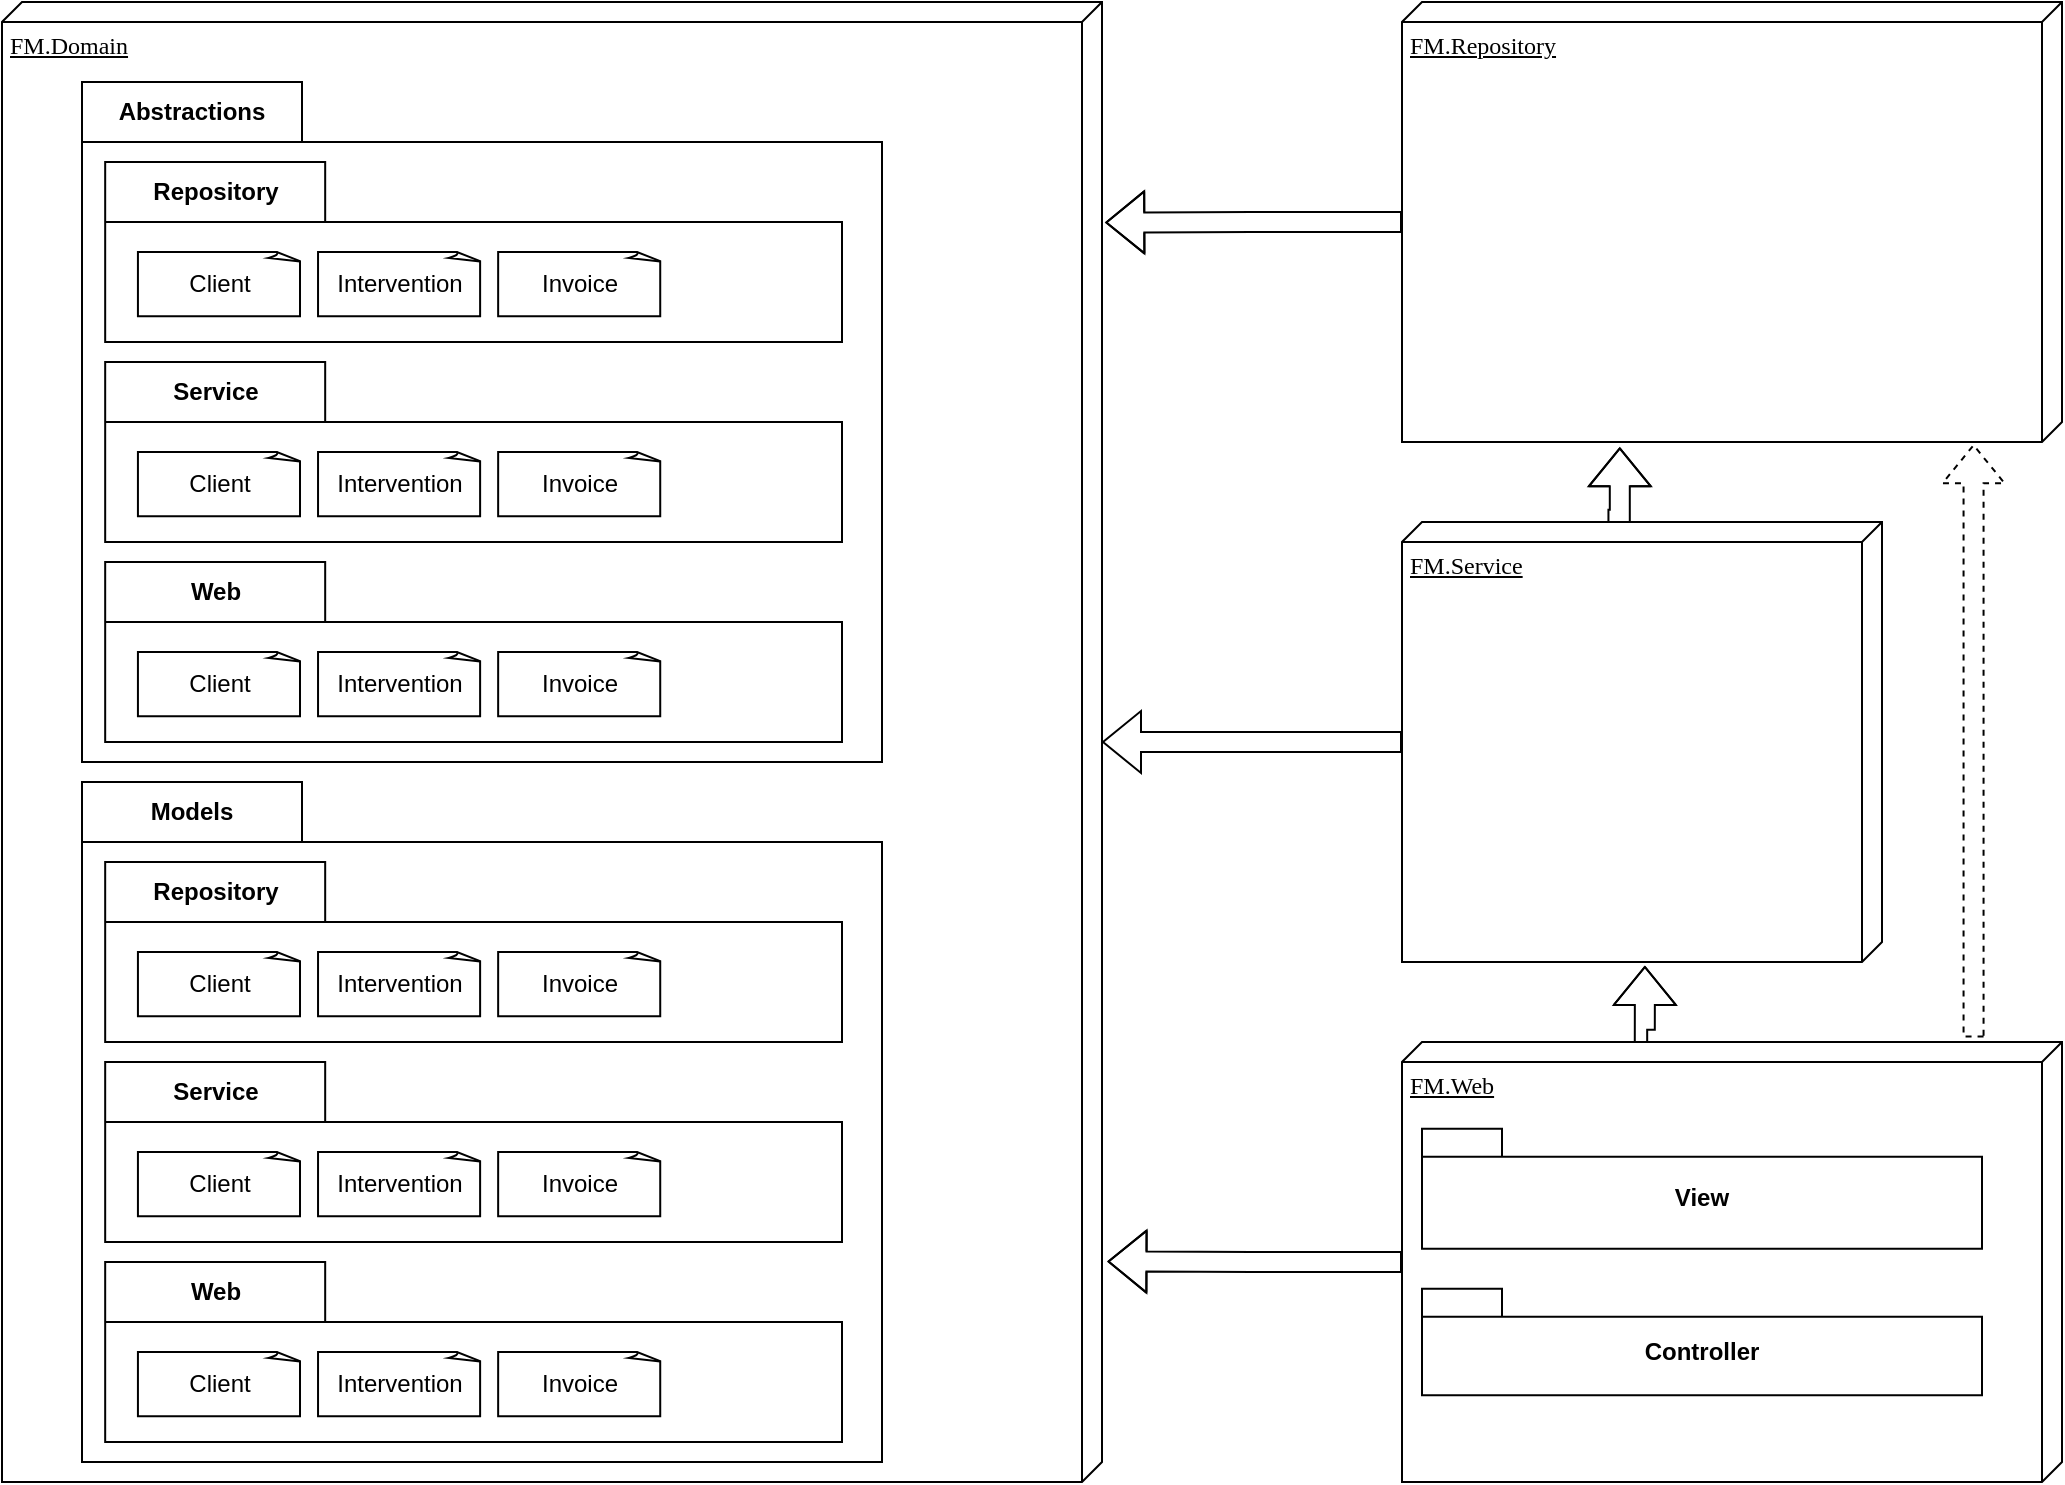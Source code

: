 <mxfile version="21.6.8" type="device">
  <diagram name="Page-1" id="5f0bae14-7c28-e335-631c-24af17079c00">
    <mxGraphModel dx="1195" dy="628" grid="1" gridSize="10" guides="1" tooltips="1" connect="1" arrows="1" fold="1" page="1" pageScale="1" pageWidth="1100" pageHeight="850" background="none" math="0" shadow="0">
      <root>
        <mxCell id="0" />
        <mxCell id="1" parent="0" />
        <mxCell id="39150e848f15840c-1" value="FM.Domain" style="verticalAlign=top;align=left;spacingTop=8;spacingLeft=2;spacingRight=12;shape=cube;size=10;direction=south;fontStyle=4;html=1;rounded=0;shadow=0;comic=0;labelBackgroundColor=none;strokeWidth=1;fontFamily=Verdana;fontSize=12" parent="1" vertex="1">
          <mxGeometry x="30" y="20" width="550" height="740" as="geometry" />
        </mxCell>
        <mxCell id="Osu4Qola3e7xnFOyFixS-4" value="" style="edgeStyle=orthogonalEdgeStyle;rounded=0;orthogonalLoop=1;jettySize=auto;html=1;shape=flexArrow;entryX=0.149;entryY=-0.003;entryDx=0;entryDy=0;entryPerimeter=0;" edge="1" parent="1" source="39150e848f15840c-2" target="39150e848f15840c-1">
          <mxGeometry relative="1" as="geometry">
            <mxPoint x="370" y="130" as="targetPoint" />
          </mxGeometry>
        </mxCell>
        <mxCell id="39150e848f15840c-2" value="FM.Repository" style="verticalAlign=top;align=left;spacingTop=8;spacingLeft=2;spacingRight=12;shape=cube;size=10;direction=south;fontStyle=4;html=1;rounded=0;shadow=0;comic=0;labelBackgroundColor=none;strokeWidth=1;fontFamily=Verdana;fontSize=12" parent="1" vertex="1">
          <mxGeometry x="730" y="20" width="330" height="220" as="geometry" />
        </mxCell>
        <mxCell id="Osu4Qola3e7xnFOyFixS-3" style="edgeStyle=orthogonalEdgeStyle;rounded=0;orthogonalLoop=1;jettySize=auto;html=1;exitX=-0.005;exitY=0.572;exitDx=0;exitDy=0;exitPerimeter=0;entryX=1.012;entryY=0.67;entryDx=0;entryDy=0;entryPerimeter=0;shape=flexArrow;" edge="1" parent="1" source="39150e848f15840c-3" target="39150e848f15840c-2">
          <mxGeometry relative="1" as="geometry" />
        </mxCell>
        <mxCell id="Osu4Qola3e7xnFOyFixS-5" value="" style="edgeStyle=orthogonalEdgeStyle;rounded=0;orthogonalLoop=1;jettySize=auto;html=1;shape=flexArrow;" edge="1" parent="1" source="39150e848f15840c-3" target="39150e848f15840c-1">
          <mxGeometry relative="1" as="geometry" />
        </mxCell>
        <mxCell id="39150e848f15840c-3" value="FM.Service" style="verticalAlign=top;align=left;spacingTop=8;spacingLeft=2;spacingRight=12;shape=cube;size=10;direction=south;fontStyle=4;html=1;rounded=0;shadow=0;comic=0;labelBackgroundColor=none;strokeWidth=1;fontFamily=Verdana;fontSize=12" parent="1" vertex="1">
          <mxGeometry x="730" y="280" width="240" height="220" as="geometry" />
        </mxCell>
        <mxCell id="Osu4Qola3e7xnFOyFixS-2" style="edgeStyle=orthogonalEdgeStyle;rounded=0;orthogonalLoop=1;jettySize=auto;html=1;exitX=-0.005;exitY=0.627;exitDx=0;exitDy=0;exitPerimeter=0;entryX=1.009;entryY=0.494;entryDx=0;entryDy=0;entryPerimeter=0;shape=flexArrow;" edge="1" parent="1" source="Osu4Qola3e7xnFOyFixS-1" target="39150e848f15840c-3">
          <mxGeometry relative="1" as="geometry" />
        </mxCell>
        <mxCell id="Osu4Qola3e7xnFOyFixS-6" value="" style="edgeStyle=orthogonalEdgeStyle;rounded=0;orthogonalLoop=1;jettySize=auto;html=1;shape=flexArrow;entryX=0.851;entryY=-0.005;entryDx=0;entryDy=0;entryPerimeter=0;" edge="1" parent="1" source="Osu4Qola3e7xnFOyFixS-1" target="39150e848f15840c-1">
          <mxGeometry relative="1" as="geometry" />
        </mxCell>
        <mxCell id="Osu4Qola3e7xnFOyFixS-24" style="edgeStyle=orthogonalEdgeStyle;rounded=0;orthogonalLoop=1;jettySize=auto;html=1;entryX=1.005;entryY=0.134;entryDx=0;entryDy=0;entryPerimeter=0;shape=flexArrow;exitX=-0.01;exitY=0.134;exitDx=0;exitDy=0;exitPerimeter=0;dashed=1;" edge="1" parent="1" source="Osu4Qola3e7xnFOyFixS-1" target="39150e848f15840c-2">
          <mxGeometry relative="1" as="geometry" />
        </mxCell>
        <mxCell id="Osu4Qola3e7xnFOyFixS-1" value="FM.Web" style="verticalAlign=top;align=left;spacingTop=8;spacingLeft=2;spacingRight=12;shape=cube;size=10;direction=south;fontStyle=4;html=1;rounded=0;shadow=0;comic=0;labelBackgroundColor=none;strokeWidth=1;fontFamily=Verdana;fontSize=12" vertex="1" parent="1">
          <mxGeometry x="730" y="540" width="330" height="220" as="geometry" />
        </mxCell>
        <mxCell id="Osu4Qola3e7xnFOyFixS-9" value="Abstractions" style="shape=folder;fontStyle=1;tabWidth=110;tabHeight=30;tabPosition=left;html=1;boundedLbl=1;labelInHeader=1;container=1;collapsible=0;whiteSpace=wrap;" vertex="1" parent="1">
          <mxGeometry x="70" y="60" width="400" height="340" as="geometry" />
        </mxCell>
        <mxCell id="Osu4Qola3e7xnFOyFixS-10" value="" style="html=1;strokeColor=none;resizeWidth=1;resizeHeight=1;fillColor=none;part=1;connectable=0;allowArrows=0;deletable=0;whiteSpace=wrap;" vertex="1" parent="Osu4Qola3e7xnFOyFixS-9">
          <mxGeometry width="260.87" height="196" relative="1" as="geometry">
            <mxPoint y="30" as="offset" />
          </mxGeometry>
        </mxCell>
        <mxCell id="Osu4Qola3e7xnFOyFixS-27" value="Repository" style="shape=folder;fontStyle=1;tabWidth=110;tabHeight=30;tabPosition=left;html=1;boundedLbl=1;labelInHeader=1;container=1;collapsible=0;whiteSpace=wrap;" vertex="1" parent="Osu4Qola3e7xnFOyFixS-9">
          <mxGeometry x="11.59" y="40" width="368.41" height="90" as="geometry" />
        </mxCell>
        <mxCell id="Osu4Qola3e7xnFOyFixS-28" value="" style="html=1;strokeColor=none;resizeWidth=1;resizeHeight=1;fillColor=none;part=1;connectable=0;allowArrows=0;deletable=0;whiteSpace=wrap;" vertex="1" parent="Osu4Qola3e7xnFOyFixS-27">
          <mxGeometry width="368.41" height="50" relative="1" as="geometry">
            <mxPoint y="30" as="offset" />
          </mxGeometry>
        </mxCell>
        <mxCell id="Osu4Qola3e7xnFOyFixS-32" value="Client" style="whiteSpace=wrap;html=1;shape=mxgraph.basic.document" vertex="1" parent="Osu4Qola3e7xnFOyFixS-27">
          <mxGeometry x="16.374" y="45.004" width="81.869" height="32.143" as="geometry" />
        </mxCell>
        <mxCell id="Osu4Qola3e7xnFOyFixS-34" value="Intervention" style="whiteSpace=wrap;html=1;shape=mxgraph.basic.document" vertex="1" parent="Osu4Qola3e7xnFOyFixS-27">
          <mxGeometry x="106.43" y="45.004" width="81.869" height="32.143" as="geometry" />
        </mxCell>
        <mxCell id="Osu4Qola3e7xnFOyFixS-35" value="Invoice" style="whiteSpace=wrap;html=1;shape=mxgraph.basic.document" vertex="1" parent="Osu4Qola3e7xnFOyFixS-27">
          <mxGeometry x="196.485" y="45.004" width="81.869" height="32.143" as="geometry" />
        </mxCell>
        <mxCell id="Osu4Qola3e7xnFOyFixS-36" value="Service" style="shape=folder;fontStyle=1;tabWidth=110;tabHeight=30;tabPosition=left;html=1;boundedLbl=1;labelInHeader=1;container=1;collapsible=0;whiteSpace=wrap;" vertex="1" parent="Osu4Qola3e7xnFOyFixS-9">
          <mxGeometry x="11.59" y="140" width="368.41" height="90" as="geometry" />
        </mxCell>
        <mxCell id="Osu4Qola3e7xnFOyFixS-37" value="" style="html=1;strokeColor=none;resizeWidth=1;resizeHeight=1;fillColor=none;part=1;connectable=0;allowArrows=0;deletable=0;whiteSpace=wrap;" vertex="1" parent="Osu4Qola3e7xnFOyFixS-36">
          <mxGeometry width="368.41" height="50" relative="1" as="geometry">
            <mxPoint y="30" as="offset" />
          </mxGeometry>
        </mxCell>
        <mxCell id="Osu4Qola3e7xnFOyFixS-38" value="Client" style="whiteSpace=wrap;html=1;shape=mxgraph.basic.document" vertex="1" parent="Osu4Qola3e7xnFOyFixS-36">
          <mxGeometry x="16.374" y="45.004" width="81.869" height="32.143" as="geometry" />
        </mxCell>
        <mxCell id="Osu4Qola3e7xnFOyFixS-39" value="Intervention" style="whiteSpace=wrap;html=1;shape=mxgraph.basic.document" vertex="1" parent="Osu4Qola3e7xnFOyFixS-36">
          <mxGeometry x="106.43" y="45.004" width="81.869" height="32.143" as="geometry" />
        </mxCell>
        <mxCell id="Osu4Qola3e7xnFOyFixS-40" value="Invoice" style="whiteSpace=wrap;html=1;shape=mxgraph.basic.document" vertex="1" parent="Osu4Qola3e7xnFOyFixS-36">
          <mxGeometry x="196.485" y="45.004" width="81.869" height="32.143" as="geometry" />
        </mxCell>
        <mxCell id="Osu4Qola3e7xnFOyFixS-41" value="Web" style="shape=folder;fontStyle=1;tabWidth=110;tabHeight=30;tabPosition=left;html=1;boundedLbl=1;labelInHeader=1;container=1;collapsible=0;whiteSpace=wrap;" vertex="1" parent="Osu4Qola3e7xnFOyFixS-9">
          <mxGeometry x="11.59" y="240" width="368.41" height="90" as="geometry" />
        </mxCell>
        <mxCell id="Osu4Qola3e7xnFOyFixS-42" value="" style="html=1;strokeColor=none;resizeWidth=1;resizeHeight=1;fillColor=none;part=1;connectable=0;allowArrows=0;deletable=0;whiteSpace=wrap;" vertex="1" parent="Osu4Qola3e7xnFOyFixS-41">
          <mxGeometry width="368.41" height="50" relative="1" as="geometry">
            <mxPoint y="30" as="offset" />
          </mxGeometry>
        </mxCell>
        <mxCell id="Osu4Qola3e7xnFOyFixS-43" value="Client" style="whiteSpace=wrap;html=1;shape=mxgraph.basic.document" vertex="1" parent="Osu4Qola3e7xnFOyFixS-41">
          <mxGeometry x="16.374" y="45.004" width="81.869" height="32.143" as="geometry" />
        </mxCell>
        <mxCell id="Osu4Qola3e7xnFOyFixS-44" value="Intervention" style="whiteSpace=wrap;html=1;shape=mxgraph.basic.document" vertex="1" parent="Osu4Qola3e7xnFOyFixS-41">
          <mxGeometry x="106.43" y="45.004" width="81.869" height="32.143" as="geometry" />
        </mxCell>
        <mxCell id="Osu4Qola3e7xnFOyFixS-45" value="Invoice" style="whiteSpace=wrap;html=1;shape=mxgraph.basic.document" vertex="1" parent="Osu4Qola3e7xnFOyFixS-41">
          <mxGeometry x="196.485" y="45.004" width="81.869" height="32.143" as="geometry" />
        </mxCell>
        <mxCell id="Osu4Qola3e7xnFOyFixS-25" value="View" style="shape=folder;fontStyle=1;spacingTop=10;tabWidth=40;tabHeight=14;tabPosition=left;html=1;whiteSpace=wrap;" vertex="1" parent="1">
          <mxGeometry x="740" y="583.33" width="280" height="60" as="geometry" />
        </mxCell>
        <mxCell id="Osu4Qola3e7xnFOyFixS-26" value="Controller" style="shape=folder;fontStyle=1;spacingTop=10;tabWidth=40;tabHeight=14;tabPosition=left;html=1;whiteSpace=wrap;" vertex="1" parent="1">
          <mxGeometry x="740" y="663.33" width="280" height="53.33" as="geometry" />
        </mxCell>
        <mxCell id="Osu4Qola3e7xnFOyFixS-76" value="Models" style="shape=folder;fontStyle=1;tabWidth=110;tabHeight=30;tabPosition=left;html=1;boundedLbl=1;labelInHeader=1;container=1;collapsible=0;whiteSpace=wrap;" vertex="1" parent="1">
          <mxGeometry x="70" y="410" width="400" height="340" as="geometry" />
        </mxCell>
        <mxCell id="Osu4Qola3e7xnFOyFixS-77" value="" style="html=1;strokeColor=none;resizeWidth=1;resizeHeight=1;fillColor=none;part=1;connectable=0;allowArrows=0;deletable=0;whiteSpace=wrap;" vertex="1" parent="Osu4Qola3e7xnFOyFixS-76">
          <mxGeometry width="260.87" height="196" relative="1" as="geometry">
            <mxPoint y="30" as="offset" />
          </mxGeometry>
        </mxCell>
        <mxCell id="Osu4Qola3e7xnFOyFixS-78" value="Repository" style="shape=folder;fontStyle=1;tabWidth=110;tabHeight=30;tabPosition=left;html=1;boundedLbl=1;labelInHeader=1;container=1;collapsible=0;whiteSpace=wrap;" vertex="1" parent="Osu4Qola3e7xnFOyFixS-76">
          <mxGeometry x="11.59" y="40" width="368.41" height="90" as="geometry" />
        </mxCell>
        <mxCell id="Osu4Qola3e7xnFOyFixS-79" value="" style="html=1;strokeColor=none;resizeWidth=1;resizeHeight=1;fillColor=none;part=1;connectable=0;allowArrows=0;deletable=0;whiteSpace=wrap;" vertex="1" parent="Osu4Qola3e7xnFOyFixS-78">
          <mxGeometry width="368.41" height="50" relative="1" as="geometry">
            <mxPoint y="30" as="offset" />
          </mxGeometry>
        </mxCell>
        <mxCell id="Osu4Qola3e7xnFOyFixS-80" value="Client" style="whiteSpace=wrap;html=1;shape=mxgraph.basic.document" vertex="1" parent="Osu4Qola3e7xnFOyFixS-78">
          <mxGeometry x="16.374" y="45.004" width="81.869" height="32.143" as="geometry" />
        </mxCell>
        <mxCell id="Osu4Qola3e7xnFOyFixS-81" value="Intervention" style="whiteSpace=wrap;html=1;shape=mxgraph.basic.document" vertex="1" parent="Osu4Qola3e7xnFOyFixS-78">
          <mxGeometry x="106.43" y="45.004" width="81.869" height="32.143" as="geometry" />
        </mxCell>
        <mxCell id="Osu4Qola3e7xnFOyFixS-82" value="Invoice" style="whiteSpace=wrap;html=1;shape=mxgraph.basic.document" vertex="1" parent="Osu4Qola3e7xnFOyFixS-78">
          <mxGeometry x="196.485" y="45.004" width="81.869" height="32.143" as="geometry" />
        </mxCell>
        <mxCell id="Osu4Qola3e7xnFOyFixS-83" value="Service" style="shape=folder;fontStyle=1;tabWidth=110;tabHeight=30;tabPosition=left;html=1;boundedLbl=1;labelInHeader=1;container=1;collapsible=0;whiteSpace=wrap;" vertex="1" parent="Osu4Qola3e7xnFOyFixS-76">
          <mxGeometry x="11.59" y="140" width="368.41" height="90" as="geometry" />
        </mxCell>
        <mxCell id="Osu4Qola3e7xnFOyFixS-84" value="" style="html=1;strokeColor=none;resizeWidth=1;resizeHeight=1;fillColor=none;part=1;connectable=0;allowArrows=0;deletable=0;whiteSpace=wrap;" vertex="1" parent="Osu4Qola3e7xnFOyFixS-83">
          <mxGeometry width="368.41" height="50" relative="1" as="geometry">
            <mxPoint y="30" as="offset" />
          </mxGeometry>
        </mxCell>
        <mxCell id="Osu4Qola3e7xnFOyFixS-85" value="Client" style="whiteSpace=wrap;html=1;shape=mxgraph.basic.document" vertex="1" parent="Osu4Qola3e7xnFOyFixS-83">
          <mxGeometry x="16.374" y="45.004" width="81.869" height="32.143" as="geometry" />
        </mxCell>
        <mxCell id="Osu4Qola3e7xnFOyFixS-86" value="Intervention" style="whiteSpace=wrap;html=1;shape=mxgraph.basic.document" vertex="1" parent="Osu4Qola3e7xnFOyFixS-83">
          <mxGeometry x="106.43" y="45.004" width="81.869" height="32.143" as="geometry" />
        </mxCell>
        <mxCell id="Osu4Qola3e7xnFOyFixS-87" value="Invoice" style="whiteSpace=wrap;html=1;shape=mxgraph.basic.document" vertex="1" parent="Osu4Qola3e7xnFOyFixS-83">
          <mxGeometry x="196.485" y="45.004" width="81.869" height="32.143" as="geometry" />
        </mxCell>
        <mxCell id="Osu4Qola3e7xnFOyFixS-88" value="Web" style="shape=folder;fontStyle=1;tabWidth=110;tabHeight=30;tabPosition=left;html=1;boundedLbl=1;labelInHeader=1;container=1;collapsible=0;whiteSpace=wrap;" vertex="1" parent="Osu4Qola3e7xnFOyFixS-76">
          <mxGeometry x="11.59" y="240" width="368.41" height="90" as="geometry" />
        </mxCell>
        <mxCell id="Osu4Qola3e7xnFOyFixS-89" value="" style="html=1;strokeColor=none;resizeWidth=1;resizeHeight=1;fillColor=none;part=1;connectable=0;allowArrows=0;deletable=0;whiteSpace=wrap;" vertex="1" parent="Osu4Qola3e7xnFOyFixS-88">
          <mxGeometry width="368.41" height="50" relative="1" as="geometry">
            <mxPoint y="30" as="offset" />
          </mxGeometry>
        </mxCell>
        <mxCell id="Osu4Qola3e7xnFOyFixS-90" value="Client" style="whiteSpace=wrap;html=1;shape=mxgraph.basic.document" vertex="1" parent="Osu4Qola3e7xnFOyFixS-88">
          <mxGeometry x="16.374" y="45.004" width="81.869" height="32.143" as="geometry" />
        </mxCell>
        <mxCell id="Osu4Qola3e7xnFOyFixS-91" value="Intervention" style="whiteSpace=wrap;html=1;shape=mxgraph.basic.document" vertex="1" parent="Osu4Qola3e7xnFOyFixS-88">
          <mxGeometry x="106.43" y="45.004" width="81.869" height="32.143" as="geometry" />
        </mxCell>
        <mxCell id="Osu4Qola3e7xnFOyFixS-92" value="Invoice" style="whiteSpace=wrap;html=1;shape=mxgraph.basic.document" vertex="1" parent="Osu4Qola3e7xnFOyFixS-88">
          <mxGeometry x="196.485" y="45.004" width="81.869" height="32.143" as="geometry" />
        </mxCell>
      </root>
    </mxGraphModel>
  </diagram>
</mxfile>
